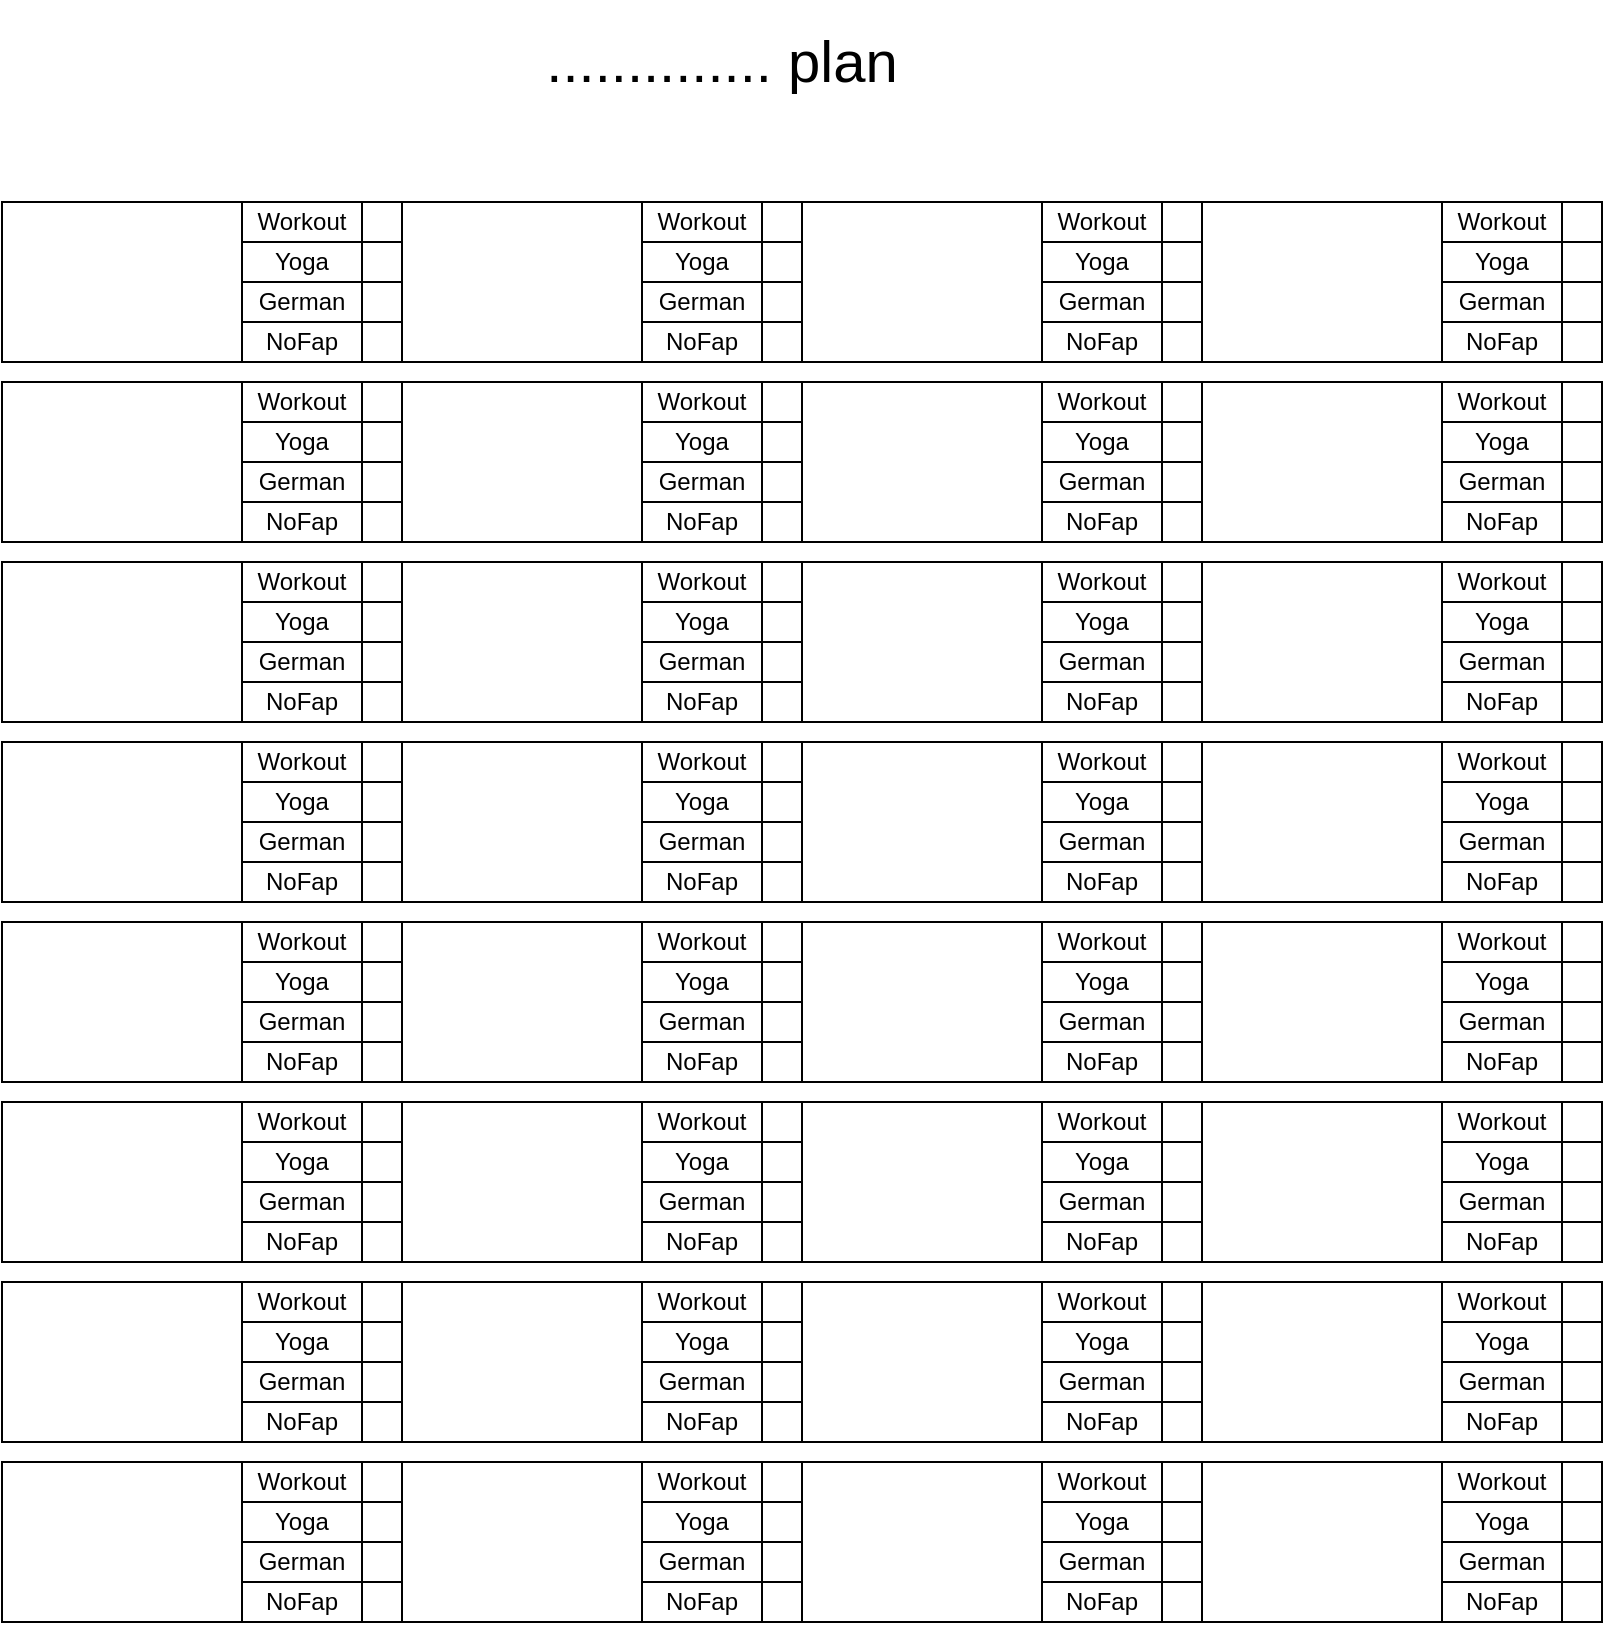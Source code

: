 <mxfile version="24.4.13" type="github">
  <diagram name="Page-1" id="1liMBI6N1g0CpqzXjWBm">
    <mxGraphModel dx="1908" dy="1292" grid="1" gridSize="10" guides="1" tooltips="1" connect="1" arrows="1" fold="1" page="1" pageScale="1" pageWidth="850" pageHeight="1100" math="0" shadow="0">
      <root>
        <mxCell id="0" />
        <mxCell id="1" parent="0" />
        <mxCell id="kzPAYCWf3NdL_DOXFpGf-1" value="" style="rounded=0;whiteSpace=wrap;html=1;" vertex="1" parent="1">
          <mxGeometry x="20" y="120" width="120" height="80" as="geometry" />
        </mxCell>
        <mxCell id="kzPAYCWf3NdL_DOXFpGf-2" value="Workout" style="rounded=0;whiteSpace=wrap;html=1;" vertex="1" parent="1">
          <mxGeometry x="140" y="120" width="60" height="20" as="geometry" />
        </mxCell>
        <mxCell id="kzPAYCWf3NdL_DOXFpGf-7" value="German" style="rounded=0;whiteSpace=wrap;html=1;" vertex="1" parent="1">
          <mxGeometry x="140" y="160" width="60" height="20" as="geometry" />
        </mxCell>
        <mxCell id="kzPAYCWf3NdL_DOXFpGf-8" value="NoFap" style="rounded=0;whiteSpace=wrap;html=1;" vertex="1" parent="1">
          <mxGeometry x="140" y="180" width="60" height="20" as="geometry" />
        </mxCell>
        <mxCell id="kzPAYCWf3NdL_DOXFpGf-9" value="" style="rounded=0;whiteSpace=wrap;html=1;" vertex="1" parent="1">
          <mxGeometry x="200" y="120" width="20" height="20" as="geometry" />
        </mxCell>
        <mxCell id="kzPAYCWf3NdL_DOXFpGf-10" value="" style="rounded=0;whiteSpace=wrap;html=1;" vertex="1" parent="1">
          <mxGeometry x="200" y="160" width="20" height="20" as="geometry" />
        </mxCell>
        <mxCell id="kzPAYCWf3NdL_DOXFpGf-11" value="" style="rounded=0;whiteSpace=wrap;html=1;" vertex="1" parent="1">
          <mxGeometry x="200" y="180" width="20" height="20" as="geometry" />
        </mxCell>
        <mxCell id="kzPAYCWf3NdL_DOXFpGf-14" value="Yoga" style="rounded=0;whiteSpace=wrap;html=1;" vertex="1" parent="1">
          <mxGeometry x="140" y="140" width="60" height="20" as="geometry" />
        </mxCell>
        <mxCell id="kzPAYCWf3NdL_DOXFpGf-15" value="" style="rounded=0;whiteSpace=wrap;html=1;" vertex="1" parent="1">
          <mxGeometry x="200" y="140" width="20" height="20" as="geometry" />
        </mxCell>
        <mxCell id="kzPAYCWf3NdL_DOXFpGf-18" value="" style="rounded=0;whiteSpace=wrap;html=1;" vertex="1" parent="1">
          <mxGeometry x="220" y="120" width="120" height="80" as="geometry" />
        </mxCell>
        <mxCell id="kzPAYCWf3NdL_DOXFpGf-19" value="Workout" style="rounded=0;whiteSpace=wrap;html=1;" vertex="1" parent="1">
          <mxGeometry x="340" y="120" width="60" height="20" as="geometry" />
        </mxCell>
        <mxCell id="kzPAYCWf3NdL_DOXFpGf-20" value="German" style="rounded=0;whiteSpace=wrap;html=1;" vertex="1" parent="1">
          <mxGeometry x="340" y="160" width="60" height="20" as="geometry" />
        </mxCell>
        <mxCell id="kzPAYCWf3NdL_DOXFpGf-21" value="NoFap" style="rounded=0;whiteSpace=wrap;html=1;" vertex="1" parent="1">
          <mxGeometry x="340" y="180" width="60" height="20" as="geometry" />
        </mxCell>
        <mxCell id="kzPAYCWf3NdL_DOXFpGf-22" value="" style="rounded=0;whiteSpace=wrap;html=1;" vertex="1" parent="1">
          <mxGeometry x="400" y="120" width="20" height="20" as="geometry" />
        </mxCell>
        <mxCell id="kzPAYCWf3NdL_DOXFpGf-23" value="" style="rounded=0;whiteSpace=wrap;html=1;" vertex="1" parent="1">
          <mxGeometry x="400" y="160" width="20" height="20" as="geometry" />
        </mxCell>
        <mxCell id="kzPAYCWf3NdL_DOXFpGf-24" value="" style="rounded=0;whiteSpace=wrap;html=1;" vertex="1" parent="1">
          <mxGeometry x="400" y="180" width="20" height="20" as="geometry" />
        </mxCell>
        <mxCell id="kzPAYCWf3NdL_DOXFpGf-25" value="Yoga" style="rounded=0;whiteSpace=wrap;html=1;" vertex="1" parent="1">
          <mxGeometry x="340" y="140" width="60" height="20" as="geometry" />
        </mxCell>
        <mxCell id="kzPAYCWf3NdL_DOXFpGf-26" value="" style="rounded=0;whiteSpace=wrap;html=1;" vertex="1" parent="1">
          <mxGeometry x="400" y="140" width="20" height="20" as="geometry" />
        </mxCell>
        <mxCell id="kzPAYCWf3NdL_DOXFpGf-27" value="" style="rounded=0;whiteSpace=wrap;html=1;" vertex="1" parent="1">
          <mxGeometry x="420" y="120" width="120" height="80" as="geometry" />
        </mxCell>
        <mxCell id="kzPAYCWf3NdL_DOXFpGf-28" value="Workout" style="rounded=0;whiteSpace=wrap;html=1;" vertex="1" parent="1">
          <mxGeometry x="540" y="120" width="60" height="20" as="geometry" />
        </mxCell>
        <mxCell id="kzPAYCWf3NdL_DOXFpGf-29" value="German" style="rounded=0;whiteSpace=wrap;html=1;" vertex="1" parent="1">
          <mxGeometry x="540" y="160" width="60" height="20" as="geometry" />
        </mxCell>
        <mxCell id="kzPAYCWf3NdL_DOXFpGf-30" value="NoFap" style="rounded=0;whiteSpace=wrap;html=1;" vertex="1" parent="1">
          <mxGeometry x="540" y="180" width="60" height="20" as="geometry" />
        </mxCell>
        <mxCell id="kzPAYCWf3NdL_DOXFpGf-31" value="" style="rounded=0;whiteSpace=wrap;html=1;" vertex="1" parent="1">
          <mxGeometry x="600" y="120" width="20" height="20" as="geometry" />
        </mxCell>
        <mxCell id="kzPAYCWf3NdL_DOXFpGf-32" value="" style="rounded=0;whiteSpace=wrap;html=1;" vertex="1" parent="1">
          <mxGeometry x="600" y="160" width="20" height="20" as="geometry" />
        </mxCell>
        <mxCell id="kzPAYCWf3NdL_DOXFpGf-33" value="" style="rounded=0;whiteSpace=wrap;html=1;" vertex="1" parent="1">
          <mxGeometry x="600" y="180" width="20" height="20" as="geometry" />
        </mxCell>
        <mxCell id="kzPAYCWf3NdL_DOXFpGf-34" value="Yoga" style="rounded=0;whiteSpace=wrap;html=1;" vertex="1" parent="1">
          <mxGeometry x="540" y="140" width="60" height="20" as="geometry" />
        </mxCell>
        <mxCell id="kzPAYCWf3NdL_DOXFpGf-35" value="" style="rounded=0;whiteSpace=wrap;html=1;" vertex="1" parent="1">
          <mxGeometry x="600" y="140" width="20" height="20" as="geometry" />
        </mxCell>
        <mxCell id="kzPAYCWf3NdL_DOXFpGf-36" value="" style="rounded=0;whiteSpace=wrap;html=1;" vertex="1" parent="1">
          <mxGeometry x="620" y="120" width="120" height="80" as="geometry" />
        </mxCell>
        <mxCell id="kzPAYCWf3NdL_DOXFpGf-37" value="Workout" style="rounded=0;whiteSpace=wrap;html=1;" vertex="1" parent="1">
          <mxGeometry x="740" y="120" width="60" height="20" as="geometry" />
        </mxCell>
        <mxCell id="kzPAYCWf3NdL_DOXFpGf-38" value="German" style="rounded=0;whiteSpace=wrap;html=1;" vertex="1" parent="1">
          <mxGeometry x="740" y="160" width="60" height="20" as="geometry" />
        </mxCell>
        <mxCell id="kzPAYCWf3NdL_DOXFpGf-39" value="NoFap" style="rounded=0;whiteSpace=wrap;html=1;" vertex="1" parent="1">
          <mxGeometry x="740" y="180" width="60" height="20" as="geometry" />
        </mxCell>
        <mxCell id="kzPAYCWf3NdL_DOXFpGf-40" value="" style="rounded=0;whiteSpace=wrap;html=1;" vertex="1" parent="1">
          <mxGeometry x="800" y="120" width="20" height="20" as="geometry" />
        </mxCell>
        <mxCell id="kzPAYCWf3NdL_DOXFpGf-41" value="" style="rounded=0;whiteSpace=wrap;html=1;" vertex="1" parent="1">
          <mxGeometry x="800" y="160" width="20" height="20" as="geometry" />
        </mxCell>
        <mxCell id="kzPAYCWf3NdL_DOXFpGf-42" value="" style="rounded=0;whiteSpace=wrap;html=1;" vertex="1" parent="1">
          <mxGeometry x="800" y="180" width="20" height="20" as="geometry" />
        </mxCell>
        <mxCell id="kzPAYCWf3NdL_DOXFpGf-43" value="Yoga" style="rounded=0;whiteSpace=wrap;html=1;" vertex="1" parent="1">
          <mxGeometry x="740" y="140" width="60" height="20" as="geometry" />
        </mxCell>
        <mxCell id="kzPAYCWf3NdL_DOXFpGf-44" value="" style="rounded=0;whiteSpace=wrap;html=1;" vertex="1" parent="1">
          <mxGeometry x="800" y="140" width="20" height="20" as="geometry" />
        </mxCell>
        <mxCell id="kzPAYCWf3NdL_DOXFpGf-45" value="" style="rounded=0;whiteSpace=wrap;html=1;" vertex="1" parent="1">
          <mxGeometry x="20" y="210" width="120" height="80" as="geometry" />
        </mxCell>
        <mxCell id="kzPAYCWf3NdL_DOXFpGf-46" value="Workout" style="rounded=0;whiteSpace=wrap;html=1;" vertex="1" parent="1">
          <mxGeometry x="140" y="210" width="60" height="20" as="geometry" />
        </mxCell>
        <mxCell id="kzPAYCWf3NdL_DOXFpGf-47" value="German" style="rounded=0;whiteSpace=wrap;html=1;" vertex="1" parent="1">
          <mxGeometry x="140" y="250" width="60" height="20" as="geometry" />
        </mxCell>
        <mxCell id="kzPAYCWf3NdL_DOXFpGf-48" value="NoFap" style="rounded=0;whiteSpace=wrap;html=1;" vertex="1" parent="1">
          <mxGeometry x="140" y="270" width="60" height="20" as="geometry" />
        </mxCell>
        <mxCell id="kzPAYCWf3NdL_DOXFpGf-49" value="" style="rounded=0;whiteSpace=wrap;html=1;" vertex="1" parent="1">
          <mxGeometry x="200" y="210" width="20" height="20" as="geometry" />
        </mxCell>
        <mxCell id="kzPAYCWf3NdL_DOXFpGf-50" value="" style="rounded=0;whiteSpace=wrap;html=1;" vertex="1" parent="1">
          <mxGeometry x="200" y="250" width="20" height="20" as="geometry" />
        </mxCell>
        <mxCell id="kzPAYCWf3NdL_DOXFpGf-51" value="" style="rounded=0;whiteSpace=wrap;html=1;" vertex="1" parent="1">
          <mxGeometry x="200" y="270" width="20" height="20" as="geometry" />
        </mxCell>
        <mxCell id="kzPAYCWf3NdL_DOXFpGf-52" value="Yoga" style="rounded=0;whiteSpace=wrap;html=1;" vertex="1" parent="1">
          <mxGeometry x="140" y="230" width="60" height="20" as="geometry" />
        </mxCell>
        <mxCell id="kzPAYCWf3NdL_DOXFpGf-53" value="" style="rounded=0;whiteSpace=wrap;html=1;" vertex="1" parent="1">
          <mxGeometry x="200" y="230" width="20" height="20" as="geometry" />
        </mxCell>
        <mxCell id="kzPAYCWf3NdL_DOXFpGf-54" value="" style="rounded=0;whiteSpace=wrap;html=1;" vertex="1" parent="1">
          <mxGeometry x="220" y="210" width="120" height="80" as="geometry" />
        </mxCell>
        <mxCell id="kzPAYCWf3NdL_DOXFpGf-55" value="Workout" style="rounded=0;whiteSpace=wrap;html=1;" vertex="1" parent="1">
          <mxGeometry x="340" y="210" width="60" height="20" as="geometry" />
        </mxCell>
        <mxCell id="kzPAYCWf3NdL_DOXFpGf-56" value="German" style="rounded=0;whiteSpace=wrap;html=1;" vertex="1" parent="1">
          <mxGeometry x="340" y="250" width="60" height="20" as="geometry" />
        </mxCell>
        <mxCell id="kzPAYCWf3NdL_DOXFpGf-57" value="NoFap" style="rounded=0;whiteSpace=wrap;html=1;" vertex="1" parent="1">
          <mxGeometry x="340" y="270" width="60" height="20" as="geometry" />
        </mxCell>
        <mxCell id="kzPAYCWf3NdL_DOXFpGf-58" value="" style="rounded=0;whiteSpace=wrap;html=1;" vertex="1" parent="1">
          <mxGeometry x="400" y="210" width="20" height="20" as="geometry" />
        </mxCell>
        <mxCell id="kzPAYCWf3NdL_DOXFpGf-59" value="" style="rounded=0;whiteSpace=wrap;html=1;" vertex="1" parent="1">
          <mxGeometry x="400" y="250" width="20" height="20" as="geometry" />
        </mxCell>
        <mxCell id="kzPAYCWf3NdL_DOXFpGf-60" value="" style="rounded=0;whiteSpace=wrap;html=1;" vertex="1" parent="1">
          <mxGeometry x="400" y="270" width="20" height="20" as="geometry" />
        </mxCell>
        <mxCell id="kzPAYCWf3NdL_DOXFpGf-61" value="Yoga" style="rounded=0;whiteSpace=wrap;html=1;" vertex="1" parent="1">
          <mxGeometry x="340" y="230" width="60" height="20" as="geometry" />
        </mxCell>
        <mxCell id="kzPAYCWf3NdL_DOXFpGf-62" value="" style="rounded=0;whiteSpace=wrap;html=1;" vertex="1" parent="1">
          <mxGeometry x="400" y="230" width="20" height="20" as="geometry" />
        </mxCell>
        <mxCell id="kzPAYCWf3NdL_DOXFpGf-63" value="" style="rounded=0;whiteSpace=wrap;html=1;" vertex="1" parent="1">
          <mxGeometry x="420" y="210" width="120" height="80" as="geometry" />
        </mxCell>
        <mxCell id="kzPAYCWf3NdL_DOXFpGf-64" value="Workout" style="rounded=0;whiteSpace=wrap;html=1;" vertex="1" parent="1">
          <mxGeometry x="540" y="210" width="60" height="20" as="geometry" />
        </mxCell>
        <mxCell id="kzPAYCWf3NdL_DOXFpGf-65" value="German" style="rounded=0;whiteSpace=wrap;html=1;" vertex="1" parent="1">
          <mxGeometry x="540" y="250" width="60" height="20" as="geometry" />
        </mxCell>
        <mxCell id="kzPAYCWf3NdL_DOXFpGf-66" value="NoFap" style="rounded=0;whiteSpace=wrap;html=1;" vertex="1" parent="1">
          <mxGeometry x="540" y="270" width="60" height="20" as="geometry" />
        </mxCell>
        <mxCell id="kzPAYCWf3NdL_DOXFpGf-67" value="" style="rounded=0;whiteSpace=wrap;html=1;" vertex="1" parent="1">
          <mxGeometry x="600" y="210" width="20" height="20" as="geometry" />
        </mxCell>
        <mxCell id="kzPAYCWf3NdL_DOXFpGf-68" value="" style="rounded=0;whiteSpace=wrap;html=1;" vertex="1" parent="1">
          <mxGeometry x="600" y="250" width="20" height="20" as="geometry" />
        </mxCell>
        <mxCell id="kzPAYCWf3NdL_DOXFpGf-69" value="" style="rounded=0;whiteSpace=wrap;html=1;" vertex="1" parent="1">
          <mxGeometry x="600" y="270" width="20" height="20" as="geometry" />
        </mxCell>
        <mxCell id="kzPAYCWf3NdL_DOXFpGf-70" value="Yoga" style="rounded=0;whiteSpace=wrap;html=1;" vertex="1" parent="1">
          <mxGeometry x="540" y="230" width="60" height="20" as="geometry" />
        </mxCell>
        <mxCell id="kzPAYCWf3NdL_DOXFpGf-71" value="" style="rounded=0;whiteSpace=wrap;html=1;" vertex="1" parent="1">
          <mxGeometry x="600" y="230" width="20" height="20" as="geometry" />
        </mxCell>
        <mxCell id="kzPAYCWf3NdL_DOXFpGf-72" value="" style="rounded=0;whiteSpace=wrap;html=1;" vertex="1" parent="1">
          <mxGeometry x="620" y="210" width="120" height="80" as="geometry" />
        </mxCell>
        <mxCell id="kzPAYCWf3NdL_DOXFpGf-73" value="Workout" style="rounded=0;whiteSpace=wrap;html=1;" vertex="1" parent="1">
          <mxGeometry x="740" y="210" width="60" height="20" as="geometry" />
        </mxCell>
        <mxCell id="kzPAYCWf3NdL_DOXFpGf-74" value="German" style="rounded=0;whiteSpace=wrap;html=1;" vertex="1" parent="1">
          <mxGeometry x="740" y="250" width="60" height="20" as="geometry" />
        </mxCell>
        <mxCell id="kzPAYCWf3NdL_DOXFpGf-75" value="NoFap" style="rounded=0;whiteSpace=wrap;html=1;" vertex="1" parent="1">
          <mxGeometry x="740" y="270" width="60" height="20" as="geometry" />
        </mxCell>
        <mxCell id="kzPAYCWf3NdL_DOXFpGf-76" value="" style="rounded=0;whiteSpace=wrap;html=1;" vertex="1" parent="1">
          <mxGeometry x="800" y="210" width="20" height="20" as="geometry" />
        </mxCell>
        <mxCell id="kzPAYCWf3NdL_DOXFpGf-77" value="" style="rounded=0;whiteSpace=wrap;html=1;" vertex="1" parent="1">
          <mxGeometry x="800" y="250" width="20" height="20" as="geometry" />
        </mxCell>
        <mxCell id="kzPAYCWf3NdL_DOXFpGf-78" value="" style="rounded=0;whiteSpace=wrap;html=1;" vertex="1" parent="1">
          <mxGeometry x="800" y="270" width="20" height="20" as="geometry" />
        </mxCell>
        <mxCell id="kzPAYCWf3NdL_DOXFpGf-79" value="Yoga" style="rounded=0;whiteSpace=wrap;html=1;" vertex="1" parent="1">
          <mxGeometry x="740" y="230" width="60" height="20" as="geometry" />
        </mxCell>
        <mxCell id="kzPAYCWf3NdL_DOXFpGf-80" value="" style="rounded=0;whiteSpace=wrap;html=1;" vertex="1" parent="1">
          <mxGeometry x="800" y="230" width="20" height="20" as="geometry" />
        </mxCell>
        <mxCell id="kzPAYCWf3NdL_DOXFpGf-81" value="" style="rounded=0;whiteSpace=wrap;html=1;" vertex="1" parent="1">
          <mxGeometry x="20" y="300" width="120" height="80" as="geometry" />
        </mxCell>
        <mxCell id="kzPAYCWf3NdL_DOXFpGf-82" value="Workout" style="rounded=0;whiteSpace=wrap;html=1;" vertex="1" parent="1">
          <mxGeometry x="140" y="300" width="60" height="20" as="geometry" />
        </mxCell>
        <mxCell id="kzPAYCWf3NdL_DOXFpGf-83" value="German" style="rounded=0;whiteSpace=wrap;html=1;" vertex="1" parent="1">
          <mxGeometry x="140" y="340" width="60" height="20" as="geometry" />
        </mxCell>
        <mxCell id="kzPAYCWf3NdL_DOXFpGf-84" value="NoFap" style="rounded=0;whiteSpace=wrap;html=1;" vertex="1" parent="1">
          <mxGeometry x="140" y="360" width="60" height="20" as="geometry" />
        </mxCell>
        <mxCell id="kzPAYCWf3NdL_DOXFpGf-85" value="" style="rounded=0;whiteSpace=wrap;html=1;" vertex="1" parent="1">
          <mxGeometry x="200" y="300" width="20" height="20" as="geometry" />
        </mxCell>
        <mxCell id="kzPAYCWf3NdL_DOXFpGf-86" value="" style="rounded=0;whiteSpace=wrap;html=1;" vertex="1" parent="1">
          <mxGeometry x="200" y="340" width="20" height="20" as="geometry" />
        </mxCell>
        <mxCell id="kzPAYCWf3NdL_DOXFpGf-87" value="" style="rounded=0;whiteSpace=wrap;html=1;" vertex="1" parent="1">
          <mxGeometry x="200" y="360" width="20" height="20" as="geometry" />
        </mxCell>
        <mxCell id="kzPAYCWf3NdL_DOXFpGf-88" value="Yoga" style="rounded=0;whiteSpace=wrap;html=1;" vertex="1" parent="1">
          <mxGeometry x="140" y="320" width="60" height="20" as="geometry" />
        </mxCell>
        <mxCell id="kzPAYCWf3NdL_DOXFpGf-89" value="" style="rounded=0;whiteSpace=wrap;html=1;" vertex="1" parent="1">
          <mxGeometry x="200" y="320" width="20" height="20" as="geometry" />
        </mxCell>
        <mxCell id="kzPAYCWf3NdL_DOXFpGf-90" value="" style="rounded=0;whiteSpace=wrap;html=1;" vertex="1" parent="1">
          <mxGeometry x="220" y="300" width="120" height="80" as="geometry" />
        </mxCell>
        <mxCell id="kzPAYCWf3NdL_DOXFpGf-91" value="Workout" style="rounded=0;whiteSpace=wrap;html=1;" vertex="1" parent="1">
          <mxGeometry x="340" y="300" width="60" height="20" as="geometry" />
        </mxCell>
        <mxCell id="kzPAYCWf3NdL_DOXFpGf-92" value="German" style="rounded=0;whiteSpace=wrap;html=1;" vertex="1" parent="1">
          <mxGeometry x="340" y="340" width="60" height="20" as="geometry" />
        </mxCell>
        <mxCell id="kzPAYCWf3NdL_DOXFpGf-93" value="NoFap" style="rounded=0;whiteSpace=wrap;html=1;" vertex="1" parent="1">
          <mxGeometry x="340" y="360" width="60" height="20" as="geometry" />
        </mxCell>
        <mxCell id="kzPAYCWf3NdL_DOXFpGf-94" value="" style="rounded=0;whiteSpace=wrap;html=1;" vertex="1" parent="1">
          <mxGeometry x="400" y="300" width="20" height="20" as="geometry" />
        </mxCell>
        <mxCell id="kzPAYCWf3NdL_DOXFpGf-95" value="" style="rounded=0;whiteSpace=wrap;html=1;" vertex="1" parent="1">
          <mxGeometry x="400" y="340" width="20" height="20" as="geometry" />
        </mxCell>
        <mxCell id="kzPAYCWf3NdL_DOXFpGf-96" value="" style="rounded=0;whiteSpace=wrap;html=1;" vertex="1" parent="1">
          <mxGeometry x="400" y="360" width="20" height="20" as="geometry" />
        </mxCell>
        <mxCell id="kzPAYCWf3NdL_DOXFpGf-97" value="Yoga" style="rounded=0;whiteSpace=wrap;html=1;" vertex="1" parent="1">
          <mxGeometry x="340" y="320" width="60" height="20" as="geometry" />
        </mxCell>
        <mxCell id="kzPAYCWf3NdL_DOXFpGf-98" value="" style="rounded=0;whiteSpace=wrap;html=1;" vertex="1" parent="1">
          <mxGeometry x="400" y="320" width="20" height="20" as="geometry" />
        </mxCell>
        <mxCell id="kzPAYCWf3NdL_DOXFpGf-99" value="" style="rounded=0;whiteSpace=wrap;html=1;" vertex="1" parent="1">
          <mxGeometry x="420" y="300" width="120" height="80" as="geometry" />
        </mxCell>
        <mxCell id="kzPAYCWf3NdL_DOXFpGf-100" value="Workout" style="rounded=0;whiteSpace=wrap;html=1;" vertex="1" parent="1">
          <mxGeometry x="540" y="300" width="60" height="20" as="geometry" />
        </mxCell>
        <mxCell id="kzPAYCWf3NdL_DOXFpGf-101" value="German" style="rounded=0;whiteSpace=wrap;html=1;" vertex="1" parent="1">
          <mxGeometry x="540" y="340" width="60" height="20" as="geometry" />
        </mxCell>
        <mxCell id="kzPAYCWf3NdL_DOXFpGf-102" value="NoFap" style="rounded=0;whiteSpace=wrap;html=1;" vertex="1" parent="1">
          <mxGeometry x="540" y="360" width="60" height="20" as="geometry" />
        </mxCell>
        <mxCell id="kzPAYCWf3NdL_DOXFpGf-103" value="" style="rounded=0;whiteSpace=wrap;html=1;" vertex="1" parent="1">
          <mxGeometry x="600" y="300" width="20" height="20" as="geometry" />
        </mxCell>
        <mxCell id="kzPAYCWf3NdL_DOXFpGf-104" value="" style="rounded=0;whiteSpace=wrap;html=1;" vertex="1" parent="1">
          <mxGeometry x="600" y="340" width="20" height="20" as="geometry" />
        </mxCell>
        <mxCell id="kzPAYCWf3NdL_DOXFpGf-105" value="" style="rounded=0;whiteSpace=wrap;html=1;" vertex="1" parent="1">
          <mxGeometry x="600" y="360" width="20" height="20" as="geometry" />
        </mxCell>
        <mxCell id="kzPAYCWf3NdL_DOXFpGf-106" value="Yoga" style="rounded=0;whiteSpace=wrap;html=1;" vertex="1" parent="1">
          <mxGeometry x="540" y="320" width="60" height="20" as="geometry" />
        </mxCell>
        <mxCell id="kzPAYCWf3NdL_DOXFpGf-107" value="" style="rounded=0;whiteSpace=wrap;html=1;" vertex="1" parent="1">
          <mxGeometry x="600" y="320" width="20" height="20" as="geometry" />
        </mxCell>
        <mxCell id="kzPAYCWf3NdL_DOXFpGf-108" value="" style="rounded=0;whiteSpace=wrap;html=1;" vertex="1" parent="1">
          <mxGeometry x="620" y="300" width="120" height="80" as="geometry" />
        </mxCell>
        <mxCell id="kzPAYCWf3NdL_DOXFpGf-109" value="Workout" style="rounded=0;whiteSpace=wrap;html=1;" vertex="1" parent="1">
          <mxGeometry x="740" y="300" width="60" height="20" as="geometry" />
        </mxCell>
        <mxCell id="kzPAYCWf3NdL_DOXFpGf-110" value="German" style="rounded=0;whiteSpace=wrap;html=1;" vertex="1" parent="1">
          <mxGeometry x="740" y="340" width="60" height="20" as="geometry" />
        </mxCell>
        <mxCell id="kzPAYCWf3NdL_DOXFpGf-111" value="NoFap" style="rounded=0;whiteSpace=wrap;html=1;" vertex="1" parent="1">
          <mxGeometry x="740" y="360" width="60" height="20" as="geometry" />
        </mxCell>
        <mxCell id="kzPAYCWf3NdL_DOXFpGf-112" value="" style="rounded=0;whiteSpace=wrap;html=1;" vertex="1" parent="1">
          <mxGeometry x="800" y="300" width="20" height="20" as="geometry" />
        </mxCell>
        <mxCell id="kzPAYCWf3NdL_DOXFpGf-113" value="" style="rounded=0;whiteSpace=wrap;html=1;" vertex="1" parent="1">
          <mxGeometry x="800" y="340" width="20" height="20" as="geometry" />
        </mxCell>
        <mxCell id="kzPAYCWf3NdL_DOXFpGf-114" value="" style="rounded=0;whiteSpace=wrap;html=1;" vertex="1" parent="1">
          <mxGeometry x="800" y="360" width="20" height="20" as="geometry" />
        </mxCell>
        <mxCell id="kzPAYCWf3NdL_DOXFpGf-115" value="Yoga" style="rounded=0;whiteSpace=wrap;html=1;" vertex="1" parent="1">
          <mxGeometry x="740" y="320" width="60" height="20" as="geometry" />
        </mxCell>
        <mxCell id="kzPAYCWf3NdL_DOXFpGf-116" value="" style="rounded=0;whiteSpace=wrap;html=1;" vertex="1" parent="1">
          <mxGeometry x="800" y="320" width="20" height="20" as="geometry" />
        </mxCell>
        <mxCell id="kzPAYCWf3NdL_DOXFpGf-222" value="" style="rounded=0;whiteSpace=wrap;html=1;" vertex="1" parent="1">
          <mxGeometry x="20" y="390" width="120" height="80" as="geometry" />
        </mxCell>
        <mxCell id="kzPAYCWf3NdL_DOXFpGf-223" value="Workout" style="rounded=0;whiteSpace=wrap;html=1;" vertex="1" parent="1">
          <mxGeometry x="140" y="390" width="60" height="20" as="geometry" />
        </mxCell>
        <mxCell id="kzPAYCWf3NdL_DOXFpGf-224" value="German" style="rounded=0;whiteSpace=wrap;html=1;" vertex="1" parent="1">
          <mxGeometry x="140" y="430" width="60" height="20" as="geometry" />
        </mxCell>
        <mxCell id="kzPAYCWf3NdL_DOXFpGf-225" value="NoFap" style="rounded=0;whiteSpace=wrap;html=1;" vertex="1" parent="1">
          <mxGeometry x="140" y="450" width="60" height="20" as="geometry" />
        </mxCell>
        <mxCell id="kzPAYCWf3NdL_DOXFpGf-226" value="" style="rounded=0;whiteSpace=wrap;html=1;" vertex="1" parent="1">
          <mxGeometry x="200" y="390" width="20" height="20" as="geometry" />
        </mxCell>
        <mxCell id="kzPAYCWf3NdL_DOXFpGf-227" value="" style="rounded=0;whiteSpace=wrap;html=1;" vertex="1" parent="1">
          <mxGeometry x="200" y="430" width="20" height="20" as="geometry" />
        </mxCell>
        <mxCell id="kzPAYCWf3NdL_DOXFpGf-228" value="" style="rounded=0;whiteSpace=wrap;html=1;" vertex="1" parent="1">
          <mxGeometry x="200" y="450" width="20" height="20" as="geometry" />
        </mxCell>
        <mxCell id="kzPAYCWf3NdL_DOXFpGf-229" value="Yoga" style="rounded=0;whiteSpace=wrap;html=1;" vertex="1" parent="1">
          <mxGeometry x="140" y="410" width="60" height="20" as="geometry" />
        </mxCell>
        <mxCell id="kzPAYCWf3NdL_DOXFpGf-230" value="" style="rounded=0;whiteSpace=wrap;html=1;" vertex="1" parent="1">
          <mxGeometry x="200" y="410" width="20" height="20" as="geometry" />
        </mxCell>
        <mxCell id="kzPAYCWf3NdL_DOXFpGf-231" value="" style="rounded=0;whiteSpace=wrap;html=1;" vertex="1" parent="1">
          <mxGeometry x="220" y="390" width="120" height="80" as="geometry" />
        </mxCell>
        <mxCell id="kzPAYCWf3NdL_DOXFpGf-232" value="Workout" style="rounded=0;whiteSpace=wrap;html=1;" vertex="1" parent="1">
          <mxGeometry x="340" y="390" width="60" height="20" as="geometry" />
        </mxCell>
        <mxCell id="kzPAYCWf3NdL_DOXFpGf-233" value="German" style="rounded=0;whiteSpace=wrap;html=1;" vertex="1" parent="1">
          <mxGeometry x="340" y="430" width="60" height="20" as="geometry" />
        </mxCell>
        <mxCell id="kzPAYCWf3NdL_DOXFpGf-234" value="NoFap" style="rounded=0;whiteSpace=wrap;html=1;" vertex="1" parent="1">
          <mxGeometry x="340" y="450" width="60" height="20" as="geometry" />
        </mxCell>
        <mxCell id="kzPAYCWf3NdL_DOXFpGf-235" value="" style="rounded=0;whiteSpace=wrap;html=1;" vertex="1" parent="1">
          <mxGeometry x="400" y="390" width="20" height="20" as="geometry" />
        </mxCell>
        <mxCell id="kzPAYCWf3NdL_DOXFpGf-236" value="" style="rounded=0;whiteSpace=wrap;html=1;" vertex="1" parent="1">
          <mxGeometry x="400" y="430" width="20" height="20" as="geometry" />
        </mxCell>
        <mxCell id="kzPAYCWf3NdL_DOXFpGf-237" value="" style="rounded=0;whiteSpace=wrap;html=1;" vertex="1" parent="1">
          <mxGeometry x="400" y="450" width="20" height="20" as="geometry" />
        </mxCell>
        <mxCell id="kzPAYCWf3NdL_DOXFpGf-238" value="Yoga" style="rounded=0;whiteSpace=wrap;html=1;" vertex="1" parent="1">
          <mxGeometry x="340" y="410" width="60" height="20" as="geometry" />
        </mxCell>
        <mxCell id="kzPAYCWf3NdL_DOXFpGf-239" value="" style="rounded=0;whiteSpace=wrap;html=1;" vertex="1" parent="1">
          <mxGeometry x="400" y="410" width="20" height="20" as="geometry" />
        </mxCell>
        <mxCell id="kzPAYCWf3NdL_DOXFpGf-240" value="" style="rounded=0;whiteSpace=wrap;html=1;" vertex="1" parent="1">
          <mxGeometry x="420" y="390" width="120" height="80" as="geometry" />
        </mxCell>
        <mxCell id="kzPAYCWf3NdL_DOXFpGf-241" value="Workout" style="rounded=0;whiteSpace=wrap;html=1;" vertex="1" parent="1">
          <mxGeometry x="540" y="390" width="60" height="20" as="geometry" />
        </mxCell>
        <mxCell id="kzPAYCWf3NdL_DOXFpGf-242" value="German" style="rounded=0;whiteSpace=wrap;html=1;" vertex="1" parent="1">
          <mxGeometry x="540" y="430" width="60" height="20" as="geometry" />
        </mxCell>
        <mxCell id="kzPAYCWf3NdL_DOXFpGf-243" value="NoFap" style="rounded=0;whiteSpace=wrap;html=1;" vertex="1" parent="1">
          <mxGeometry x="540" y="450" width="60" height="20" as="geometry" />
        </mxCell>
        <mxCell id="kzPAYCWf3NdL_DOXFpGf-244" value="" style="rounded=0;whiteSpace=wrap;html=1;" vertex="1" parent="1">
          <mxGeometry x="600" y="390" width="20" height="20" as="geometry" />
        </mxCell>
        <mxCell id="kzPAYCWf3NdL_DOXFpGf-245" value="" style="rounded=0;whiteSpace=wrap;html=1;" vertex="1" parent="1">
          <mxGeometry x="600" y="430" width="20" height="20" as="geometry" />
        </mxCell>
        <mxCell id="kzPAYCWf3NdL_DOXFpGf-246" value="" style="rounded=0;whiteSpace=wrap;html=1;" vertex="1" parent="1">
          <mxGeometry x="600" y="450" width="20" height="20" as="geometry" />
        </mxCell>
        <mxCell id="kzPAYCWf3NdL_DOXFpGf-247" value="Yoga" style="rounded=0;whiteSpace=wrap;html=1;" vertex="1" parent="1">
          <mxGeometry x="540" y="410" width="60" height="20" as="geometry" />
        </mxCell>
        <mxCell id="kzPAYCWf3NdL_DOXFpGf-248" value="" style="rounded=0;whiteSpace=wrap;html=1;" vertex="1" parent="1">
          <mxGeometry x="600" y="410" width="20" height="20" as="geometry" />
        </mxCell>
        <mxCell id="kzPAYCWf3NdL_DOXFpGf-249" value="" style="rounded=0;whiteSpace=wrap;html=1;" vertex="1" parent="1">
          <mxGeometry x="620" y="390" width="120" height="80" as="geometry" />
        </mxCell>
        <mxCell id="kzPAYCWf3NdL_DOXFpGf-250" value="Workout" style="rounded=0;whiteSpace=wrap;html=1;" vertex="1" parent="1">
          <mxGeometry x="740" y="390" width="60" height="20" as="geometry" />
        </mxCell>
        <mxCell id="kzPAYCWf3NdL_DOXFpGf-251" value="German" style="rounded=0;whiteSpace=wrap;html=1;" vertex="1" parent="1">
          <mxGeometry x="740" y="430" width="60" height="20" as="geometry" />
        </mxCell>
        <mxCell id="kzPAYCWf3NdL_DOXFpGf-252" value="NoFap" style="rounded=0;whiteSpace=wrap;html=1;" vertex="1" parent="1">
          <mxGeometry x="740" y="450" width="60" height="20" as="geometry" />
        </mxCell>
        <mxCell id="kzPAYCWf3NdL_DOXFpGf-253" value="" style="rounded=0;whiteSpace=wrap;html=1;" vertex="1" parent="1">
          <mxGeometry x="800" y="390" width="20" height="20" as="geometry" />
        </mxCell>
        <mxCell id="kzPAYCWf3NdL_DOXFpGf-254" value="" style="rounded=0;whiteSpace=wrap;html=1;" vertex="1" parent="1">
          <mxGeometry x="800" y="430" width="20" height="20" as="geometry" />
        </mxCell>
        <mxCell id="kzPAYCWf3NdL_DOXFpGf-255" value="" style="rounded=0;whiteSpace=wrap;html=1;" vertex="1" parent="1">
          <mxGeometry x="800" y="450" width="20" height="20" as="geometry" />
        </mxCell>
        <mxCell id="kzPAYCWf3NdL_DOXFpGf-256" value="Yoga" style="rounded=0;whiteSpace=wrap;html=1;" vertex="1" parent="1">
          <mxGeometry x="740" y="410" width="60" height="20" as="geometry" />
        </mxCell>
        <mxCell id="kzPAYCWf3NdL_DOXFpGf-257" value="" style="rounded=0;whiteSpace=wrap;html=1;" vertex="1" parent="1">
          <mxGeometry x="800" y="410" width="20" height="20" as="geometry" />
        </mxCell>
        <mxCell id="kzPAYCWf3NdL_DOXFpGf-258" value="" style="rounded=0;whiteSpace=wrap;html=1;" vertex="1" parent="1">
          <mxGeometry x="20" y="480" width="120" height="80" as="geometry" />
        </mxCell>
        <mxCell id="kzPAYCWf3NdL_DOXFpGf-259" value="Workout" style="rounded=0;whiteSpace=wrap;html=1;" vertex="1" parent="1">
          <mxGeometry x="140" y="480" width="60" height="20" as="geometry" />
        </mxCell>
        <mxCell id="kzPAYCWf3NdL_DOXFpGf-260" value="German" style="rounded=0;whiteSpace=wrap;html=1;" vertex="1" parent="1">
          <mxGeometry x="140" y="520" width="60" height="20" as="geometry" />
        </mxCell>
        <mxCell id="kzPAYCWf3NdL_DOXFpGf-261" value="NoFap" style="rounded=0;whiteSpace=wrap;html=1;" vertex="1" parent="1">
          <mxGeometry x="140" y="540" width="60" height="20" as="geometry" />
        </mxCell>
        <mxCell id="kzPAYCWf3NdL_DOXFpGf-262" value="" style="rounded=0;whiteSpace=wrap;html=1;" vertex="1" parent="1">
          <mxGeometry x="200" y="480" width="20" height="20" as="geometry" />
        </mxCell>
        <mxCell id="kzPAYCWf3NdL_DOXFpGf-263" value="" style="rounded=0;whiteSpace=wrap;html=1;" vertex="1" parent="1">
          <mxGeometry x="200" y="520" width="20" height="20" as="geometry" />
        </mxCell>
        <mxCell id="kzPAYCWf3NdL_DOXFpGf-264" value="" style="rounded=0;whiteSpace=wrap;html=1;" vertex="1" parent="1">
          <mxGeometry x="200" y="540" width="20" height="20" as="geometry" />
        </mxCell>
        <mxCell id="kzPAYCWf3NdL_DOXFpGf-265" value="Yoga" style="rounded=0;whiteSpace=wrap;html=1;" vertex="1" parent="1">
          <mxGeometry x="140" y="500" width="60" height="20" as="geometry" />
        </mxCell>
        <mxCell id="kzPAYCWf3NdL_DOXFpGf-266" value="" style="rounded=0;whiteSpace=wrap;html=1;" vertex="1" parent="1">
          <mxGeometry x="200" y="500" width="20" height="20" as="geometry" />
        </mxCell>
        <mxCell id="kzPAYCWf3NdL_DOXFpGf-267" value="" style="rounded=0;whiteSpace=wrap;html=1;" vertex="1" parent="1">
          <mxGeometry x="220" y="480" width="120" height="80" as="geometry" />
        </mxCell>
        <mxCell id="kzPAYCWf3NdL_DOXFpGf-268" value="Workout" style="rounded=0;whiteSpace=wrap;html=1;" vertex="1" parent="1">
          <mxGeometry x="340" y="480" width="60" height="20" as="geometry" />
        </mxCell>
        <mxCell id="kzPAYCWf3NdL_DOXFpGf-269" value="German" style="rounded=0;whiteSpace=wrap;html=1;" vertex="1" parent="1">
          <mxGeometry x="340" y="520" width="60" height="20" as="geometry" />
        </mxCell>
        <mxCell id="kzPAYCWf3NdL_DOXFpGf-270" value="NoFap" style="rounded=0;whiteSpace=wrap;html=1;" vertex="1" parent="1">
          <mxGeometry x="340" y="540" width="60" height="20" as="geometry" />
        </mxCell>
        <mxCell id="kzPAYCWf3NdL_DOXFpGf-271" value="" style="rounded=0;whiteSpace=wrap;html=1;" vertex="1" parent="1">
          <mxGeometry x="400" y="480" width="20" height="20" as="geometry" />
        </mxCell>
        <mxCell id="kzPAYCWf3NdL_DOXFpGf-272" value="" style="rounded=0;whiteSpace=wrap;html=1;" vertex="1" parent="1">
          <mxGeometry x="400" y="520" width="20" height="20" as="geometry" />
        </mxCell>
        <mxCell id="kzPAYCWf3NdL_DOXFpGf-273" value="" style="rounded=0;whiteSpace=wrap;html=1;" vertex="1" parent="1">
          <mxGeometry x="400" y="540" width="20" height="20" as="geometry" />
        </mxCell>
        <mxCell id="kzPAYCWf3NdL_DOXFpGf-274" value="Yoga" style="rounded=0;whiteSpace=wrap;html=1;" vertex="1" parent="1">
          <mxGeometry x="340" y="500" width="60" height="20" as="geometry" />
        </mxCell>
        <mxCell id="kzPAYCWf3NdL_DOXFpGf-275" value="" style="rounded=0;whiteSpace=wrap;html=1;" vertex="1" parent="1">
          <mxGeometry x="400" y="500" width="20" height="20" as="geometry" />
        </mxCell>
        <mxCell id="kzPAYCWf3NdL_DOXFpGf-276" value="" style="rounded=0;whiteSpace=wrap;html=1;" vertex="1" parent="1">
          <mxGeometry x="420" y="480" width="120" height="80" as="geometry" />
        </mxCell>
        <mxCell id="kzPAYCWf3NdL_DOXFpGf-277" value="Workout" style="rounded=0;whiteSpace=wrap;html=1;" vertex="1" parent="1">
          <mxGeometry x="540" y="480" width="60" height="20" as="geometry" />
        </mxCell>
        <mxCell id="kzPAYCWf3NdL_DOXFpGf-278" value="German" style="rounded=0;whiteSpace=wrap;html=1;" vertex="1" parent="1">
          <mxGeometry x="540" y="520" width="60" height="20" as="geometry" />
        </mxCell>
        <mxCell id="kzPAYCWf3NdL_DOXFpGf-279" value="NoFap" style="rounded=0;whiteSpace=wrap;html=1;" vertex="1" parent="1">
          <mxGeometry x="540" y="540" width="60" height="20" as="geometry" />
        </mxCell>
        <mxCell id="kzPAYCWf3NdL_DOXFpGf-280" value="" style="rounded=0;whiteSpace=wrap;html=1;" vertex="1" parent="1">
          <mxGeometry x="600" y="480" width="20" height="20" as="geometry" />
        </mxCell>
        <mxCell id="kzPAYCWf3NdL_DOXFpGf-281" value="" style="rounded=0;whiteSpace=wrap;html=1;" vertex="1" parent="1">
          <mxGeometry x="600" y="520" width="20" height="20" as="geometry" />
        </mxCell>
        <mxCell id="kzPAYCWf3NdL_DOXFpGf-282" value="" style="rounded=0;whiteSpace=wrap;html=1;" vertex="1" parent="1">
          <mxGeometry x="600" y="540" width="20" height="20" as="geometry" />
        </mxCell>
        <mxCell id="kzPAYCWf3NdL_DOXFpGf-283" value="Yoga" style="rounded=0;whiteSpace=wrap;html=1;" vertex="1" parent="1">
          <mxGeometry x="540" y="500" width="60" height="20" as="geometry" />
        </mxCell>
        <mxCell id="kzPAYCWf3NdL_DOXFpGf-284" value="" style="rounded=0;whiteSpace=wrap;html=1;" vertex="1" parent="1">
          <mxGeometry x="600" y="500" width="20" height="20" as="geometry" />
        </mxCell>
        <mxCell id="kzPAYCWf3NdL_DOXFpGf-285" value="" style="rounded=0;whiteSpace=wrap;html=1;" vertex="1" parent="1">
          <mxGeometry x="620" y="480" width="120" height="80" as="geometry" />
        </mxCell>
        <mxCell id="kzPAYCWf3NdL_DOXFpGf-286" value="Workout" style="rounded=0;whiteSpace=wrap;html=1;" vertex="1" parent="1">
          <mxGeometry x="740" y="480" width="60" height="20" as="geometry" />
        </mxCell>
        <mxCell id="kzPAYCWf3NdL_DOXFpGf-287" value="German" style="rounded=0;whiteSpace=wrap;html=1;" vertex="1" parent="1">
          <mxGeometry x="740" y="520" width="60" height="20" as="geometry" />
        </mxCell>
        <mxCell id="kzPAYCWf3NdL_DOXFpGf-288" value="NoFap" style="rounded=0;whiteSpace=wrap;html=1;" vertex="1" parent="1">
          <mxGeometry x="740" y="540" width="60" height="20" as="geometry" />
        </mxCell>
        <mxCell id="kzPAYCWf3NdL_DOXFpGf-289" value="" style="rounded=0;whiteSpace=wrap;html=1;" vertex="1" parent="1">
          <mxGeometry x="800" y="480" width="20" height="20" as="geometry" />
        </mxCell>
        <mxCell id="kzPAYCWf3NdL_DOXFpGf-290" value="" style="rounded=0;whiteSpace=wrap;html=1;" vertex="1" parent="1">
          <mxGeometry x="800" y="520" width="20" height="20" as="geometry" />
        </mxCell>
        <mxCell id="kzPAYCWf3NdL_DOXFpGf-291" value="" style="rounded=0;whiteSpace=wrap;html=1;" vertex="1" parent="1">
          <mxGeometry x="800" y="540" width="20" height="20" as="geometry" />
        </mxCell>
        <mxCell id="kzPAYCWf3NdL_DOXFpGf-292" value="Yoga" style="rounded=0;whiteSpace=wrap;html=1;" vertex="1" parent="1">
          <mxGeometry x="740" y="500" width="60" height="20" as="geometry" />
        </mxCell>
        <mxCell id="kzPAYCWf3NdL_DOXFpGf-293" value="" style="rounded=0;whiteSpace=wrap;html=1;" vertex="1" parent="1">
          <mxGeometry x="800" y="500" width="20" height="20" as="geometry" />
        </mxCell>
        <mxCell id="kzPAYCWf3NdL_DOXFpGf-294" value="" style="rounded=0;whiteSpace=wrap;html=1;" vertex="1" parent="1">
          <mxGeometry x="20" y="570" width="120" height="80" as="geometry" />
        </mxCell>
        <mxCell id="kzPAYCWf3NdL_DOXFpGf-295" value="Workout" style="rounded=0;whiteSpace=wrap;html=1;" vertex="1" parent="1">
          <mxGeometry x="140" y="570" width="60" height="20" as="geometry" />
        </mxCell>
        <mxCell id="kzPAYCWf3NdL_DOXFpGf-296" value="German" style="rounded=0;whiteSpace=wrap;html=1;" vertex="1" parent="1">
          <mxGeometry x="140" y="610" width="60" height="20" as="geometry" />
        </mxCell>
        <mxCell id="kzPAYCWf3NdL_DOXFpGf-297" value="NoFap" style="rounded=0;whiteSpace=wrap;html=1;" vertex="1" parent="1">
          <mxGeometry x="140" y="630" width="60" height="20" as="geometry" />
        </mxCell>
        <mxCell id="kzPAYCWf3NdL_DOXFpGf-298" value="" style="rounded=0;whiteSpace=wrap;html=1;" vertex="1" parent="1">
          <mxGeometry x="200" y="570" width="20" height="20" as="geometry" />
        </mxCell>
        <mxCell id="kzPAYCWf3NdL_DOXFpGf-299" value="" style="rounded=0;whiteSpace=wrap;html=1;" vertex="1" parent="1">
          <mxGeometry x="200" y="610" width="20" height="20" as="geometry" />
        </mxCell>
        <mxCell id="kzPAYCWf3NdL_DOXFpGf-300" value="" style="rounded=0;whiteSpace=wrap;html=1;" vertex="1" parent="1">
          <mxGeometry x="200" y="630" width="20" height="20" as="geometry" />
        </mxCell>
        <mxCell id="kzPAYCWf3NdL_DOXFpGf-301" value="Yoga" style="rounded=0;whiteSpace=wrap;html=1;" vertex="1" parent="1">
          <mxGeometry x="140" y="590" width="60" height="20" as="geometry" />
        </mxCell>
        <mxCell id="kzPAYCWf3NdL_DOXFpGf-302" value="" style="rounded=0;whiteSpace=wrap;html=1;" vertex="1" parent="1">
          <mxGeometry x="200" y="590" width="20" height="20" as="geometry" />
        </mxCell>
        <mxCell id="kzPAYCWf3NdL_DOXFpGf-303" value="" style="rounded=0;whiteSpace=wrap;html=1;" vertex="1" parent="1">
          <mxGeometry x="220" y="570" width="120" height="80" as="geometry" />
        </mxCell>
        <mxCell id="kzPAYCWf3NdL_DOXFpGf-304" value="Workout" style="rounded=0;whiteSpace=wrap;html=1;" vertex="1" parent="1">
          <mxGeometry x="340" y="570" width="60" height="20" as="geometry" />
        </mxCell>
        <mxCell id="kzPAYCWf3NdL_DOXFpGf-305" value="German" style="rounded=0;whiteSpace=wrap;html=1;" vertex="1" parent="1">
          <mxGeometry x="340" y="610" width="60" height="20" as="geometry" />
        </mxCell>
        <mxCell id="kzPAYCWf3NdL_DOXFpGf-306" value="NoFap" style="rounded=0;whiteSpace=wrap;html=1;" vertex="1" parent="1">
          <mxGeometry x="340" y="630" width="60" height="20" as="geometry" />
        </mxCell>
        <mxCell id="kzPAYCWf3NdL_DOXFpGf-307" value="" style="rounded=0;whiteSpace=wrap;html=1;" vertex="1" parent="1">
          <mxGeometry x="400" y="570" width="20" height="20" as="geometry" />
        </mxCell>
        <mxCell id="kzPAYCWf3NdL_DOXFpGf-308" value="" style="rounded=0;whiteSpace=wrap;html=1;" vertex="1" parent="1">
          <mxGeometry x="400" y="610" width="20" height="20" as="geometry" />
        </mxCell>
        <mxCell id="kzPAYCWf3NdL_DOXFpGf-309" value="" style="rounded=0;whiteSpace=wrap;html=1;" vertex="1" parent="1">
          <mxGeometry x="400" y="630" width="20" height="20" as="geometry" />
        </mxCell>
        <mxCell id="kzPAYCWf3NdL_DOXFpGf-310" value="Yoga" style="rounded=0;whiteSpace=wrap;html=1;" vertex="1" parent="1">
          <mxGeometry x="340" y="590" width="60" height="20" as="geometry" />
        </mxCell>
        <mxCell id="kzPAYCWf3NdL_DOXFpGf-311" value="" style="rounded=0;whiteSpace=wrap;html=1;" vertex="1" parent="1">
          <mxGeometry x="400" y="590" width="20" height="20" as="geometry" />
        </mxCell>
        <mxCell id="kzPAYCWf3NdL_DOXFpGf-312" value="" style="rounded=0;whiteSpace=wrap;html=1;" vertex="1" parent="1">
          <mxGeometry x="420" y="570" width="120" height="80" as="geometry" />
        </mxCell>
        <mxCell id="kzPAYCWf3NdL_DOXFpGf-313" value="Workout" style="rounded=0;whiteSpace=wrap;html=1;" vertex="1" parent="1">
          <mxGeometry x="540" y="570" width="60" height="20" as="geometry" />
        </mxCell>
        <mxCell id="kzPAYCWf3NdL_DOXFpGf-314" value="German" style="rounded=0;whiteSpace=wrap;html=1;" vertex="1" parent="1">
          <mxGeometry x="540" y="610" width="60" height="20" as="geometry" />
        </mxCell>
        <mxCell id="kzPAYCWf3NdL_DOXFpGf-315" value="NoFap" style="rounded=0;whiteSpace=wrap;html=1;" vertex="1" parent="1">
          <mxGeometry x="540" y="630" width="60" height="20" as="geometry" />
        </mxCell>
        <mxCell id="kzPAYCWf3NdL_DOXFpGf-316" value="" style="rounded=0;whiteSpace=wrap;html=1;" vertex="1" parent="1">
          <mxGeometry x="600" y="570" width="20" height="20" as="geometry" />
        </mxCell>
        <mxCell id="kzPAYCWf3NdL_DOXFpGf-317" value="" style="rounded=0;whiteSpace=wrap;html=1;" vertex="1" parent="1">
          <mxGeometry x="600" y="610" width="20" height="20" as="geometry" />
        </mxCell>
        <mxCell id="kzPAYCWf3NdL_DOXFpGf-318" value="" style="rounded=0;whiteSpace=wrap;html=1;" vertex="1" parent="1">
          <mxGeometry x="600" y="630" width="20" height="20" as="geometry" />
        </mxCell>
        <mxCell id="kzPAYCWf3NdL_DOXFpGf-319" value="Yoga" style="rounded=0;whiteSpace=wrap;html=1;" vertex="1" parent="1">
          <mxGeometry x="540" y="590" width="60" height="20" as="geometry" />
        </mxCell>
        <mxCell id="kzPAYCWf3NdL_DOXFpGf-320" value="" style="rounded=0;whiteSpace=wrap;html=1;" vertex="1" parent="1">
          <mxGeometry x="600" y="590" width="20" height="20" as="geometry" />
        </mxCell>
        <mxCell id="kzPAYCWf3NdL_DOXFpGf-321" value="" style="rounded=0;whiteSpace=wrap;html=1;" vertex="1" parent="1">
          <mxGeometry x="620" y="570" width="120" height="80" as="geometry" />
        </mxCell>
        <mxCell id="kzPAYCWf3NdL_DOXFpGf-322" value="Workout" style="rounded=0;whiteSpace=wrap;html=1;" vertex="1" parent="1">
          <mxGeometry x="740" y="570" width="60" height="20" as="geometry" />
        </mxCell>
        <mxCell id="kzPAYCWf3NdL_DOXFpGf-323" value="German" style="rounded=0;whiteSpace=wrap;html=1;" vertex="1" parent="1">
          <mxGeometry x="740" y="610" width="60" height="20" as="geometry" />
        </mxCell>
        <mxCell id="kzPAYCWf3NdL_DOXFpGf-324" value="NoFap" style="rounded=0;whiteSpace=wrap;html=1;" vertex="1" parent="1">
          <mxGeometry x="740" y="630" width="60" height="20" as="geometry" />
        </mxCell>
        <mxCell id="kzPAYCWf3NdL_DOXFpGf-325" value="" style="rounded=0;whiteSpace=wrap;html=1;" vertex="1" parent="1">
          <mxGeometry x="800" y="570" width="20" height="20" as="geometry" />
        </mxCell>
        <mxCell id="kzPAYCWf3NdL_DOXFpGf-326" value="" style="rounded=0;whiteSpace=wrap;html=1;" vertex="1" parent="1">
          <mxGeometry x="800" y="610" width="20" height="20" as="geometry" />
        </mxCell>
        <mxCell id="kzPAYCWf3NdL_DOXFpGf-327" value="" style="rounded=0;whiteSpace=wrap;html=1;" vertex="1" parent="1">
          <mxGeometry x="800" y="630" width="20" height="20" as="geometry" />
        </mxCell>
        <mxCell id="kzPAYCWf3NdL_DOXFpGf-328" value="Yoga" style="rounded=0;whiteSpace=wrap;html=1;" vertex="1" parent="1">
          <mxGeometry x="740" y="590" width="60" height="20" as="geometry" />
        </mxCell>
        <mxCell id="kzPAYCWf3NdL_DOXFpGf-329" value="" style="rounded=0;whiteSpace=wrap;html=1;" vertex="1" parent="1">
          <mxGeometry x="800" y="590" width="20" height="20" as="geometry" />
        </mxCell>
        <mxCell id="kzPAYCWf3NdL_DOXFpGf-330" value="" style="rounded=0;whiteSpace=wrap;html=1;" vertex="1" parent="1">
          <mxGeometry x="20" y="660" width="120" height="80" as="geometry" />
        </mxCell>
        <mxCell id="kzPAYCWf3NdL_DOXFpGf-331" value="Workout" style="rounded=0;whiteSpace=wrap;html=1;" vertex="1" parent="1">
          <mxGeometry x="140" y="660" width="60" height="20" as="geometry" />
        </mxCell>
        <mxCell id="kzPAYCWf3NdL_DOXFpGf-332" value="German" style="rounded=0;whiteSpace=wrap;html=1;" vertex="1" parent="1">
          <mxGeometry x="140" y="700" width="60" height="20" as="geometry" />
        </mxCell>
        <mxCell id="kzPAYCWf3NdL_DOXFpGf-333" value="NoFap" style="rounded=0;whiteSpace=wrap;html=1;" vertex="1" parent="1">
          <mxGeometry x="140" y="720" width="60" height="20" as="geometry" />
        </mxCell>
        <mxCell id="kzPAYCWf3NdL_DOXFpGf-334" value="" style="rounded=0;whiteSpace=wrap;html=1;" vertex="1" parent="1">
          <mxGeometry x="200" y="660" width="20" height="20" as="geometry" />
        </mxCell>
        <mxCell id="kzPAYCWf3NdL_DOXFpGf-335" value="" style="rounded=0;whiteSpace=wrap;html=1;" vertex="1" parent="1">
          <mxGeometry x="200" y="700" width="20" height="20" as="geometry" />
        </mxCell>
        <mxCell id="kzPAYCWf3NdL_DOXFpGf-336" value="" style="rounded=0;whiteSpace=wrap;html=1;" vertex="1" parent="1">
          <mxGeometry x="200" y="720" width="20" height="20" as="geometry" />
        </mxCell>
        <mxCell id="kzPAYCWf3NdL_DOXFpGf-337" value="Yoga" style="rounded=0;whiteSpace=wrap;html=1;" vertex="1" parent="1">
          <mxGeometry x="140" y="680" width="60" height="20" as="geometry" />
        </mxCell>
        <mxCell id="kzPAYCWf3NdL_DOXFpGf-338" value="" style="rounded=0;whiteSpace=wrap;html=1;" vertex="1" parent="1">
          <mxGeometry x="200" y="680" width="20" height="20" as="geometry" />
        </mxCell>
        <mxCell id="kzPAYCWf3NdL_DOXFpGf-339" value="" style="rounded=0;whiteSpace=wrap;html=1;" vertex="1" parent="1">
          <mxGeometry x="220" y="660" width="120" height="80" as="geometry" />
        </mxCell>
        <mxCell id="kzPAYCWf3NdL_DOXFpGf-340" value="Workout" style="rounded=0;whiteSpace=wrap;html=1;" vertex="1" parent="1">
          <mxGeometry x="340" y="660" width="60" height="20" as="geometry" />
        </mxCell>
        <mxCell id="kzPAYCWf3NdL_DOXFpGf-341" value="German" style="rounded=0;whiteSpace=wrap;html=1;" vertex="1" parent="1">
          <mxGeometry x="340" y="700" width="60" height="20" as="geometry" />
        </mxCell>
        <mxCell id="kzPAYCWf3NdL_DOXFpGf-342" value="NoFap" style="rounded=0;whiteSpace=wrap;html=1;" vertex="1" parent="1">
          <mxGeometry x="340" y="720" width="60" height="20" as="geometry" />
        </mxCell>
        <mxCell id="kzPAYCWf3NdL_DOXFpGf-343" value="" style="rounded=0;whiteSpace=wrap;html=1;" vertex="1" parent="1">
          <mxGeometry x="400" y="660" width="20" height="20" as="geometry" />
        </mxCell>
        <mxCell id="kzPAYCWf3NdL_DOXFpGf-344" value="" style="rounded=0;whiteSpace=wrap;html=1;" vertex="1" parent="1">
          <mxGeometry x="400" y="700" width="20" height="20" as="geometry" />
        </mxCell>
        <mxCell id="kzPAYCWf3NdL_DOXFpGf-345" value="" style="rounded=0;whiteSpace=wrap;html=1;" vertex="1" parent="1">
          <mxGeometry x="400" y="720" width="20" height="20" as="geometry" />
        </mxCell>
        <mxCell id="kzPAYCWf3NdL_DOXFpGf-346" value="Yoga" style="rounded=0;whiteSpace=wrap;html=1;" vertex="1" parent="1">
          <mxGeometry x="340" y="680" width="60" height="20" as="geometry" />
        </mxCell>
        <mxCell id="kzPAYCWf3NdL_DOXFpGf-347" value="" style="rounded=0;whiteSpace=wrap;html=1;" vertex="1" parent="1">
          <mxGeometry x="400" y="680" width="20" height="20" as="geometry" />
        </mxCell>
        <mxCell id="kzPAYCWf3NdL_DOXFpGf-348" value="" style="rounded=0;whiteSpace=wrap;html=1;" vertex="1" parent="1">
          <mxGeometry x="420" y="660" width="120" height="80" as="geometry" />
        </mxCell>
        <mxCell id="kzPAYCWf3NdL_DOXFpGf-349" value="Workout" style="rounded=0;whiteSpace=wrap;html=1;" vertex="1" parent="1">
          <mxGeometry x="540" y="660" width="60" height="20" as="geometry" />
        </mxCell>
        <mxCell id="kzPAYCWf3NdL_DOXFpGf-350" value="German" style="rounded=0;whiteSpace=wrap;html=1;" vertex="1" parent="1">
          <mxGeometry x="540" y="700" width="60" height="20" as="geometry" />
        </mxCell>
        <mxCell id="kzPAYCWf3NdL_DOXFpGf-351" value="NoFap" style="rounded=0;whiteSpace=wrap;html=1;" vertex="1" parent="1">
          <mxGeometry x="540" y="720" width="60" height="20" as="geometry" />
        </mxCell>
        <mxCell id="kzPAYCWf3NdL_DOXFpGf-352" value="" style="rounded=0;whiteSpace=wrap;html=1;" vertex="1" parent="1">
          <mxGeometry x="600" y="660" width="20" height="20" as="geometry" />
        </mxCell>
        <mxCell id="kzPAYCWf3NdL_DOXFpGf-353" value="" style="rounded=0;whiteSpace=wrap;html=1;" vertex="1" parent="1">
          <mxGeometry x="600" y="700" width="20" height="20" as="geometry" />
        </mxCell>
        <mxCell id="kzPAYCWf3NdL_DOXFpGf-354" value="" style="rounded=0;whiteSpace=wrap;html=1;" vertex="1" parent="1">
          <mxGeometry x="600" y="720" width="20" height="20" as="geometry" />
        </mxCell>
        <mxCell id="kzPAYCWf3NdL_DOXFpGf-355" value="Yoga" style="rounded=0;whiteSpace=wrap;html=1;" vertex="1" parent="1">
          <mxGeometry x="540" y="680" width="60" height="20" as="geometry" />
        </mxCell>
        <mxCell id="kzPAYCWf3NdL_DOXFpGf-356" value="" style="rounded=0;whiteSpace=wrap;html=1;" vertex="1" parent="1">
          <mxGeometry x="600" y="680" width="20" height="20" as="geometry" />
        </mxCell>
        <mxCell id="kzPAYCWf3NdL_DOXFpGf-357" value="" style="rounded=0;whiteSpace=wrap;html=1;" vertex="1" parent="1">
          <mxGeometry x="620" y="660" width="120" height="80" as="geometry" />
        </mxCell>
        <mxCell id="kzPAYCWf3NdL_DOXFpGf-358" value="Workout" style="rounded=0;whiteSpace=wrap;html=1;" vertex="1" parent="1">
          <mxGeometry x="740" y="660" width="60" height="20" as="geometry" />
        </mxCell>
        <mxCell id="kzPAYCWf3NdL_DOXFpGf-359" value="German" style="rounded=0;whiteSpace=wrap;html=1;" vertex="1" parent="1">
          <mxGeometry x="740" y="700" width="60" height="20" as="geometry" />
        </mxCell>
        <mxCell id="kzPAYCWf3NdL_DOXFpGf-360" value="NoFap" style="rounded=0;whiteSpace=wrap;html=1;" vertex="1" parent="1">
          <mxGeometry x="740" y="720" width="60" height="20" as="geometry" />
        </mxCell>
        <mxCell id="kzPAYCWf3NdL_DOXFpGf-361" value="" style="rounded=0;whiteSpace=wrap;html=1;" vertex="1" parent="1">
          <mxGeometry x="800" y="660" width="20" height="20" as="geometry" />
        </mxCell>
        <mxCell id="kzPAYCWf3NdL_DOXFpGf-362" value="" style="rounded=0;whiteSpace=wrap;html=1;" vertex="1" parent="1">
          <mxGeometry x="800" y="700" width="20" height="20" as="geometry" />
        </mxCell>
        <mxCell id="kzPAYCWf3NdL_DOXFpGf-363" value="" style="rounded=0;whiteSpace=wrap;html=1;" vertex="1" parent="1">
          <mxGeometry x="800" y="720" width="20" height="20" as="geometry" />
        </mxCell>
        <mxCell id="kzPAYCWf3NdL_DOXFpGf-364" value="Yoga" style="rounded=0;whiteSpace=wrap;html=1;" vertex="1" parent="1">
          <mxGeometry x="740" y="680" width="60" height="20" as="geometry" />
        </mxCell>
        <mxCell id="kzPAYCWf3NdL_DOXFpGf-365" value="" style="rounded=0;whiteSpace=wrap;html=1;" vertex="1" parent="1">
          <mxGeometry x="800" y="680" width="20" height="20" as="geometry" />
        </mxCell>
        <mxCell id="kzPAYCWf3NdL_DOXFpGf-366" value="" style="rounded=0;whiteSpace=wrap;html=1;" vertex="1" parent="1">
          <mxGeometry x="20" y="750" width="120" height="80" as="geometry" />
        </mxCell>
        <mxCell id="kzPAYCWf3NdL_DOXFpGf-367" value="Workout" style="rounded=0;whiteSpace=wrap;html=1;" vertex="1" parent="1">
          <mxGeometry x="140" y="750" width="60" height="20" as="geometry" />
        </mxCell>
        <mxCell id="kzPAYCWf3NdL_DOXFpGf-368" value="German" style="rounded=0;whiteSpace=wrap;html=1;" vertex="1" parent="1">
          <mxGeometry x="140" y="790" width="60" height="20" as="geometry" />
        </mxCell>
        <mxCell id="kzPAYCWf3NdL_DOXFpGf-369" value="NoFap" style="rounded=0;whiteSpace=wrap;html=1;" vertex="1" parent="1">
          <mxGeometry x="140" y="810" width="60" height="20" as="geometry" />
        </mxCell>
        <mxCell id="kzPAYCWf3NdL_DOXFpGf-370" value="" style="rounded=0;whiteSpace=wrap;html=1;" vertex="1" parent="1">
          <mxGeometry x="200" y="750" width="20" height="20" as="geometry" />
        </mxCell>
        <mxCell id="kzPAYCWf3NdL_DOXFpGf-371" value="" style="rounded=0;whiteSpace=wrap;html=1;" vertex="1" parent="1">
          <mxGeometry x="200" y="790" width="20" height="20" as="geometry" />
        </mxCell>
        <mxCell id="kzPAYCWf3NdL_DOXFpGf-372" value="" style="rounded=0;whiteSpace=wrap;html=1;" vertex="1" parent="1">
          <mxGeometry x="200" y="810" width="20" height="20" as="geometry" />
        </mxCell>
        <mxCell id="kzPAYCWf3NdL_DOXFpGf-373" value="Yoga" style="rounded=0;whiteSpace=wrap;html=1;" vertex="1" parent="1">
          <mxGeometry x="140" y="770" width="60" height="20" as="geometry" />
        </mxCell>
        <mxCell id="kzPAYCWf3NdL_DOXFpGf-374" value="" style="rounded=0;whiteSpace=wrap;html=1;" vertex="1" parent="1">
          <mxGeometry x="200" y="770" width="20" height="20" as="geometry" />
        </mxCell>
        <mxCell id="kzPAYCWf3NdL_DOXFpGf-375" value="" style="rounded=0;whiteSpace=wrap;html=1;" vertex="1" parent="1">
          <mxGeometry x="220" y="750" width="120" height="80" as="geometry" />
        </mxCell>
        <mxCell id="kzPAYCWf3NdL_DOXFpGf-376" value="Workout" style="rounded=0;whiteSpace=wrap;html=1;" vertex="1" parent="1">
          <mxGeometry x="340" y="750" width="60" height="20" as="geometry" />
        </mxCell>
        <mxCell id="kzPAYCWf3NdL_DOXFpGf-377" value="German" style="rounded=0;whiteSpace=wrap;html=1;" vertex="1" parent="1">
          <mxGeometry x="340" y="790" width="60" height="20" as="geometry" />
        </mxCell>
        <mxCell id="kzPAYCWf3NdL_DOXFpGf-378" value="NoFap" style="rounded=0;whiteSpace=wrap;html=1;" vertex="1" parent="1">
          <mxGeometry x="340" y="810" width="60" height="20" as="geometry" />
        </mxCell>
        <mxCell id="kzPAYCWf3NdL_DOXFpGf-379" value="" style="rounded=0;whiteSpace=wrap;html=1;" vertex="1" parent="1">
          <mxGeometry x="400" y="750" width="20" height="20" as="geometry" />
        </mxCell>
        <mxCell id="kzPAYCWf3NdL_DOXFpGf-380" value="" style="rounded=0;whiteSpace=wrap;html=1;" vertex="1" parent="1">
          <mxGeometry x="400" y="790" width="20" height="20" as="geometry" />
        </mxCell>
        <mxCell id="kzPAYCWf3NdL_DOXFpGf-381" value="" style="rounded=0;whiteSpace=wrap;html=1;" vertex="1" parent="1">
          <mxGeometry x="400" y="810" width="20" height="20" as="geometry" />
        </mxCell>
        <mxCell id="kzPAYCWf3NdL_DOXFpGf-382" value="Yoga" style="rounded=0;whiteSpace=wrap;html=1;" vertex="1" parent="1">
          <mxGeometry x="340" y="770" width="60" height="20" as="geometry" />
        </mxCell>
        <mxCell id="kzPAYCWf3NdL_DOXFpGf-383" value="" style="rounded=0;whiteSpace=wrap;html=1;" vertex="1" parent="1">
          <mxGeometry x="400" y="770" width="20" height="20" as="geometry" />
        </mxCell>
        <mxCell id="kzPAYCWf3NdL_DOXFpGf-384" value="" style="rounded=0;whiteSpace=wrap;html=1;" vertex="1" parent="1">
          <mxGeometry x="420" y="750" width="120" height="80" as="geometry" />
        </mxCell>
        <mxCell id="kzPAYCWf3NdL_DOXFpGf-385" value="Workout" style="rounded=0;whiteSpace=wrap;html=1;" vertex="1" parent="1">
          <mxGeometry x="540" y="750" width="60" height="20" as="geometry" />
        </mxCell>
        <mxCell id="kzPAYCWf3NdL_DOXFpGf-386" value="German" style="rounded=0;whiteSpace=wrap;html=1;" vertex="1" parent="1">
          <mxGeometry x="540" y="790" width="60" height="20" as="geometry" />
        </mxCell>
        <mxCell id="kzPAYCWf3NdL_DOXFpGf-387" value="NoFap" style="rounded=0;whiteSpace=wrap;html=1;" vertex="1" parent="1">
          <mxGeometry x="540" y="810" width="60" height="20" as="geometry" />
        </mxCell>
        <mxCell id="kzPAYCWf3NdL_DOXFpGf-388" value="" style="rounded=0;whiteSpace=wrap;html=1;" vertex="1" parent="1">
          <mxGeometry x="600" y="750" width="20" height="20" as="geometry" />
        </mxCell>
        <mxCell id="kzPAYCWf3NdL_DOXFpGf-389" value="" style="rounded=0;whiteSpace=wrap;html=1;" vertex="1" parent="1">
          <mxGeometry x="600" y="790" width="20" height="20" as="geometry" />
        </mxCell>
        <mxCell id="kzPAYCWf3NdL_DOXFpGf-390" value="" style="rounded=0;whiteSpace=wrap;html=1;" vertex="1" parent="1">
          <mxGeometry x="600" y="810" width="20" height="20" as="geometry" />
        </mxCell>
        <mxCell id="kzPAYCWf3NdL_DOXFpGf-391" value="Yoga" style="rounded=0;whiteSpace=wrap;html=1;" vertex="1" parent="1">
          <mxGeometry x="540" y="770" width="60" height="20" as="geometry" />
        </mxCell>
        <mxCell id="kzPAYCWf3NdL_DOXFpGf-392" value="" style="rounded=0;whiteSpace=wrap;html=1;" vertex="1" parent="1">
          <mxGeometry x="600" y="770" width="20" height="20" as="geometry" />
        </mxCell>
        <mxCell id="kzPAYCWf3NdL_DOXFpGf-393" value="" style="rounded=0;whiteSpace=wrap;html=1;" vertex="1" parent="1">
          <mxGeometry x="620" y="750" width="120" height="80" as="geometry" />
        </mxCell>
        <mxCell id="kzPAYCWf3NdL_DOXFpGf-394" value="Workout" style="rounded=0;whiteSpace=wrap;html=1;" vertex="1" parent="1">
          <mxGeometry x="740" y="750" width="60" height="20" as="geometry" />
        </mxCell>
        <mxCell id="kzPAYCWf3NdL_DOXFpGf-395" value="German" style="rounded=0;whiteSpace=wrap;html=1;" vertex="1" parent="1">
          <mxGeometry x="740" y="790" width="60" height="20" as="geometry" />
        </mxCell>
        <mxCell id="kzPAYCWf3NdL_DOXFpGf-396" value="NoFap" style="rounded=0;whiteSpace=wrap;html=1;" vertex="1" parent="1">
          <mxGeometry x="740" y="810" width="60" height="20" as="geometry" />
        </mxCell>
        <mxCell id="kzPAYCWf3NdL_DOXFpGf-397" value="" style="rounded=0;whiteSpace=wrap;html=1;" vertex="1" parent="1">
          <mxGeometry x="800" y="750" width="20" height="20" as="geometry" />
        </mxCell>
        <mxCell id="kzPAYCWf3NdL_DOXFpGf-398" value="" style="rounded=0;whiteSpace=wrap;html=1;" vertex="1" parent="1">
          <mxGeometry x="800" y="790" width="20" height="20" as="geometry" />
        </mxCell>
        <mxCell id="kzPAYCWf3NdL_DOXFpGf-399" value="" style="rounded=0;whiteSpace=wrap;html=1;" vertex="1" parent="1">
          <mxGeometry x="800" y="810" width="20" height="20" as="geometry" />
        </mxCell>
        <mxCell id="kzPAYCWf3NdL_DOXFpGf-400" value="Yoga" style="rounded=0;whiteSpace=wrap;html=1;" vertex="1" parent="1">
          <mxGeometry x="740" y="770" width="60" height="20" as="geometry" />
        </mxCell>
        <mxCell id="kzPAYCWf3NdL_DOXFpGf-401" value="" style="rounded=0;whiteSpace=wrap;html=1;" vertex="1" parent="1">
          <mxGeometry x="800" y="770" width="20" height="20" as="geometry" />
        </mxCell>
        <mxCell id="kzPAYCWf3NdL_DOXFpGf-474" value=".............. plan" style="whiteSpace=wrap;html=1;fontSize=29;strokeColor=#FFFFFF;fillColor=none;" vertex="1" parent="1">
          <mxGeometry x="140" y="20" width="480" height="60" as="geometry" />
        </mxCell>
      </root>
    </mxGraphModel>
  </diagram>
</mxfile>
